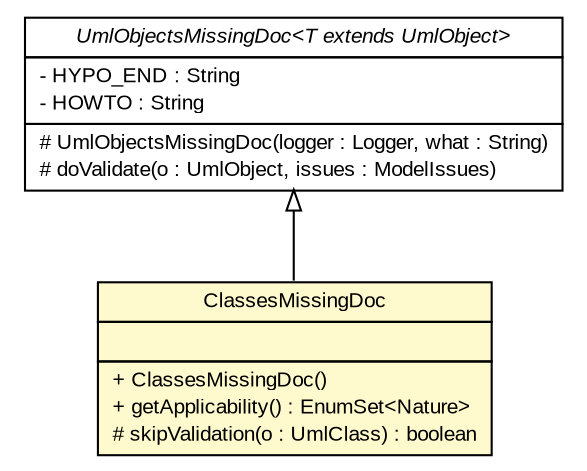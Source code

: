 #!/usr/local/bin/dot
#
# Class diagram 
# Generated by UMLGraph version R5_6_6-6-g3bdff0 (http://www.umlgraph.org/)
#

digraph G {
	edge [fontname="arial",fontsize=10,labelfontname="arial",labelfontsize=10];
	node [fontname="arial",fontsize=10,shape=plaintext];
	nodesep=0.25;
	ranksep=0.5;
	// org.tanjakostic.jcleancim.validation.ClassValidator.ClassesMissingDoc
	c66947 [label=<<table title="org.tanjakostic.jcleancim.validation.ClassValidator.ClassesMissingDoc" border="0" cellborder="1" cellspacing="0" cellpadding="2" port="p" bgcolor="lemonChiffon" href="./ClassValidator.ClassesMissingDoc.html">
		<tr><td><table border="0" cellspacing="0" cellpadding="1">
<tr><td align="center" balign="center"> ClassesMissingDoc </td></tr>
		</table></td></tr>
		<tr><td><table border="0" cellspacing="0" cellpadding="1">
<tr><td align="left" balign="left">  </td></tr>
		</table></td></tr>
		<tr><td><table border="0" cellspacing="0" cellpadding="1">
<tr><td align="left" balign="left"> + ClassesMissingDoc() </td></tr>
<tr><td align="left" balign="left"> + getApplicability() : EnumSet&lt;Nature&gt; </td></tr>
<tr><td align="left" balign="left"> # skipValidation(o : UmlClass) : boolean </td></tr>
		</table></td></tr>
		</table>>, URL="./ClassValidator.ClassesMissingDoc.html", fontname="arial", fontcolor="black", fontsize=10.0];
	// org.tanjakostic.jcleancim.validation.AbstractRule.UmlObjectsMissingDoc<T extends org.tanjakostic.jcleancim.model.UmlObject>
	c67025 [label=<<table title="org.tanjakostic.jcleancim.validation.AbstractRule.UmlObjectsMissingDoc" border="0" cellborder="1" cellspacing="0" cellpadding="2" port="p" href="./AbstractRule.UmlObjectsMissingDoc.html">
		<tr><td><table border="0" cellspacing="0" cellpadding="1">
<tr><td align="center" balign="center"><font face="Arial Italic"> UmlObjectsMissingDoc&lt;T extends UmlObject&gt; </font></td></tr>
		</table></td></tr>
		<tr><td><table border="0" cellspacing="0" cellpadding="1">
<tr><td align="left" balign="left"> - HYPO_END : String </td></tr>
<tr><td align="left" balign="left"> - HOWTO : String </td></tr>
		</table></td></tr>
		<tr><td><table border="0" cellspacing="0" cellpadding="1">
<tr><td align="left" balign="left"> # UmlObjectsMissingDoc(logger : Logger, what : String) </td></tr>
<tr><td align="left" balign="left"> # doValidate(o : UmlObject, issues : ModelIssues) </td></tr>
		</table></td></tr>
		</table>>, URL="./AbstractRule.UmlObjectsMissingDoc.html", fontname="arial", fontcolor="black", fontsize=10.0];
	//org.tanjakostic.jcleancim.validation.ClassValidator.ClassesMissingDoc extends org.tanjakostic.jcleancim.validation.AbstractRule.UmlObjectsMissingDoc<org.tanjakostic.jcleancim.model.UmlClass>
	c67025:p -> c66947:p [dir=back,arrowtail=empty];
}

